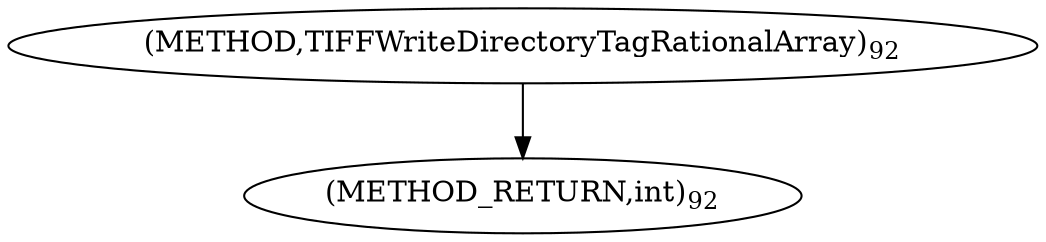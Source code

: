 digraph "TIFFWriteDirectoryTagRationalArray" {  
"64068" [label = <(METHOD,TIFFWriteDirectoryTagRationalArray)<SUB>92</SUB>> ]
"64075" [label = <(METHOD_RETURN,int)<SUB>92</SUB>> ]
  "64068" -> "64075" 
}
